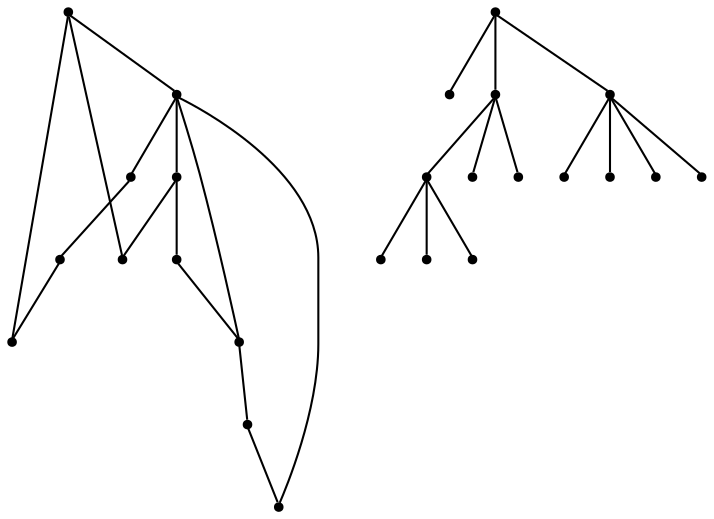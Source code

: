 graph {
  node [shape=point,comment="{\"directed\":false,\"doi\":\"10.1007/978-3-030-68766-3_33\",\"figure\":\"5 (3)\"}"]

  v0 [pos="1224.3491673181786,411.32144958283675"]
  v1 [pos="1016.9890858868025,447.5088963888911"]
  v2 [pos="1187.8569507870793,615.7002347080206"]
  v3 [pos="1141.1713837221707,504.72581645474"]
  v4 [pos="1136.7956739351248,642.120898454848"]
  v5 [pos="1014.6272689795626,563.6761355428237"]
  v6 [pos="1136.1643681242201,359.4011174950209"]
  v7 [pos="1019.5707120569195,374.59725952121823"]
  v8 [pos="1154.4548134140095,275.87438283295035"]
  v9 [pos="1065.6343208083251,306.16324159151986"]
  v10 [pos="1235.1832029545033,332.0253515228187"]
  v11 [pos="967.5062007389454,505.8383457758339"]
  v12 [pos="976.3263275983595,607.4908162426285"]
  v13 [pos="1097.4456349416375,590.9425148801031"]
  v14 [pos="1181.2726244881324,333.70379492858353"]
  v15 [pos="1123.312258669626,325.07749590597314"]
  v16 [pos="1060.552239083282,367.5929698753106"]
  v17 [pos="961.9824338645727,467.1661245670842"]
  v18 [pos="911.4035069550657,589.7923416770883"]
  v19 [pos="1064.3809930954994,636.7576626833379"]
  v20 [pos="977.0931403273786,435.56968140669056"]
  v21 [pos="938.2630161340937,479.84295615449093"]
  v22 [pos="939.58303219998,515.3190083077159"]
  v23 [pos="1004.6652372122337,426.0849492659523"]
  v24 [pos="941.5957963853717,422.0583018078223"]

  v0 -- v1 [id="-1",pos="1224.3491673181786,411.32144958283675 1172.8452514906292,410.49519975818384 1102.8883265834454,421.4426383445738 1016.9890858868025,447.5088963888911"]
  v3 -- v6 [id="-2",pos="1141.1713837221707,504.72581645474 1136.1643681242201,359.4011174950209 1136.1643681242201,359.4011174950209 1136.1643681242201,359.4011174950209"]
  v17 -- v24 [id="-3",pos="961.9824338645727,467.1661245670842 951.7807532480449,459.51475121611367 944.9838508687337,443.8291115496684 941.5957963853717,422.0583018078223"]
  v17 -- v23 [id="-4",pos="961.9824338645727,467.1661245670842 976.8806278354322,462.9112213325349 991.5203984767674,448.0090131647486 1004.6652372122337,426.0849492659523"]
  v17 -- v22 [id="-5",pos="961.9824338645727,467.1661245670842 959.1027687807054,481.47633182155414 950.2138710475509,498.72886627913647 939.58303219998,515.3190083077159"]
  v11 -- v21 [id="-6",pos="967.5062007389454,505.8383457758339 953.4175008798259,497.0098515455757 944.533163464356,487.80992277190694 938.2630161340937,479.84295615449093"]
  v21 -- v20 [id="-7",pos="938.2630161340937,479.84295615449093 922.0795172204155,452.6178843038981 938.5112666784128,432.37682219594984 977.0931403273786,435.56968140669056"]
  v20 -- v1 [id="-8",pos="977.0931403273786,435.56968140669056 988.3741726672779,436.78226990053645 1001.7227272922869,439.87150451447036 1016.9890858868025,447.5088963888911"]
  v5 -- v19 [id="-9",pos="1014.6272689795626,563.6761355428237 1022.1086529840784,590.7507981503877 1038.577925991,615.3252266106754 1064.3809930954994,636.7576626833379"]
  v5 -- v18 [id="-10",pos="1014.6272689795626,563.6761355428237 991.5203984767674,564.0843681812223 956.2231036968382,571.9271721175353 911.4035069550657,589.7923416770883"]
  v5 -- v17 [id="-11",pos="1014.6272689795626,563.6761355428237 1006.9437056009762,519.3777754716825 988.9033535579924,486.4396013476549 961.9824338645727,467.1661245670842"]
  v1 -- v16 [id="-12",pos="1016.9890858868025,447.5088963888911 1030.0533490053385,412.50561123550085 1045.115140878278,387.12045815995236 1060.552239083282,367.5929698753106"]
  v16 -- v15 [id="-13",pos="1060.552239083282,367.5929698753106 1081.1207123180864,344.06217830856315 1102.5859039763136,329.9959389404004 1123.312258669626,325.07749590597314"]
  v15 -- v14 [id="-14",pos="1123.312258669626,325.07749590597314 1144.557567388081,318.5359090052051 1164.998462240561,321.7832410377149 1181.2726244881324,333.70379492858353"]
  v14 -- v0 [id="-15",pos="1181.2726244881324,333.70379492858353 1204.1246095696547,346.49963492072436 1220.3295573633582,373.2734567250824 1224.3491673181786,411.32144958283675"]
  v1 -- v13 [id="-16",pos="1016.9890858868025,447.5088963888911 1026.996949006187,495.87842321348296 1053.146986311855,542.6728206477676 1097.4456349416375,590.9425148801031"]
  v13 -- v2 [id="-17",pos="1097.4456349416375,590.9425148801031 1119.8743190725802,601.1399054779836 1150.0499483374495,609.4077927768658 1187.8569507870793,615.7002347080206"]
  v13 -- v12 [id="-18",pos="1097.4456349416375,590.9425148801031 1054.3790554274374,612.8679301204822 1006.3184254090721,619.4000764013942 976.3263275983595,607.4908162426285"]
  v12 -- v11 [id="-19",pos="976.3263275983595,607.4908162426285 943.3093376239094,595.6325121305251 931.3518223637199,562.3125581599224 967.5062007389454,505.8383457758339"]
  v11 -- v1 [id="-20",pos="967.5062007389454,505.8383457758339 978.351044332199,488.51807312396147 994.2946414048495,468.6251483364255 1016.9890858868025,447.5088963888911"]
  v6 -- v10 [id="-21",pos="1136.1643681242201,359.4011174950209 1175.7415767399332,371.9102525831105 1210.4262607037608,363.08816722192853 1235.1832029545033,332.0253515228187"]
  v6 -- v9 [id="-22",pos="1136.1643681242201,359.4011174950209 1113.898279577331,349.96959231069695 1090.9446412640834,332.27531452928986 1065.6343208083251,306.16324159151986"]
  v6 -- v8 [id="-23",pos="1136.1643681242201,359.4011174950209 1145.4283421391658,334.1714343181386 1151.6793379525404,306.7382010177505 1154.4548134140095,275.87438283295035"]
  v6 -- v7 [id="-24",pos="1136.1643681242201,359.4011174950209 1097.5247707274625,420.10475443306177 1023.7671660944751,397.30973065137664 1019.5707120569195,374.59725952121823"]
  v3 -- v5 [id="-25",pos="1141.1713837221707,504.72581645474 1099.3126226794568,514.2019642642971 1057.0724901015997,534.5382766265677 1014.6272689795626,563.6761355428237"]
  v3 -- v4 [id="-26",pos="1141.1713837221707,504.72581645474 1149.8248453387987,538.1138095326667 1147.8120175649894,583.4871504244384 1136.7956739351248,642.120898454848"]
  v2 -- v0 [id="-27",pos="1187.8569507870793,615.7002347080206 1200.5537773256551,555.5457247181185 1212.6265471329436,488.27334166325295 1224.3491673181786,411.32144958283675"]
}